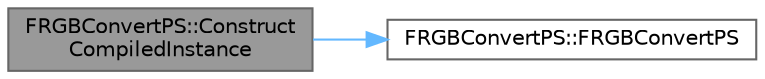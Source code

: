 digraph "FRGBConvertPS::ConstructCompiledInstance"
{
 // INTERACTIVE_SVG=YES
 // LATEX_PDF_SIZE
  bgcolor="transparent";
  edge [fontname=Helvetica,fontsize=10,labelfontname=Helvetica,labelfontsize=10];
  node [fontname=Helvetica,fontsize=10,shape=box,height=0.2,width=0.4];
  rankdir="LR";
  Node1 [id="Node000001",label="FRGBConvertPS::Construct\lCompiledInstance",height=0.2,width=0.4,color="gray40", fillcolor="grey60", style="filled", fontcolor="black",tooltip=" "];
  Node1 -> Node2 [id="edge1_Node000001_Node000002",color="steelblue1",style="solid",tooltip=" "];
  Node2 [id="Node000002",label="FRGBConvertPS::FRGBConvertPS",height=0.2,width=0.4,color="grey40", fillcolor="white", style="filled",URL="$d3/d7f/classFRGBConvertPS.html#aaab2554ac300562609dff30380c8d3d2",tooltip=" "];
}
